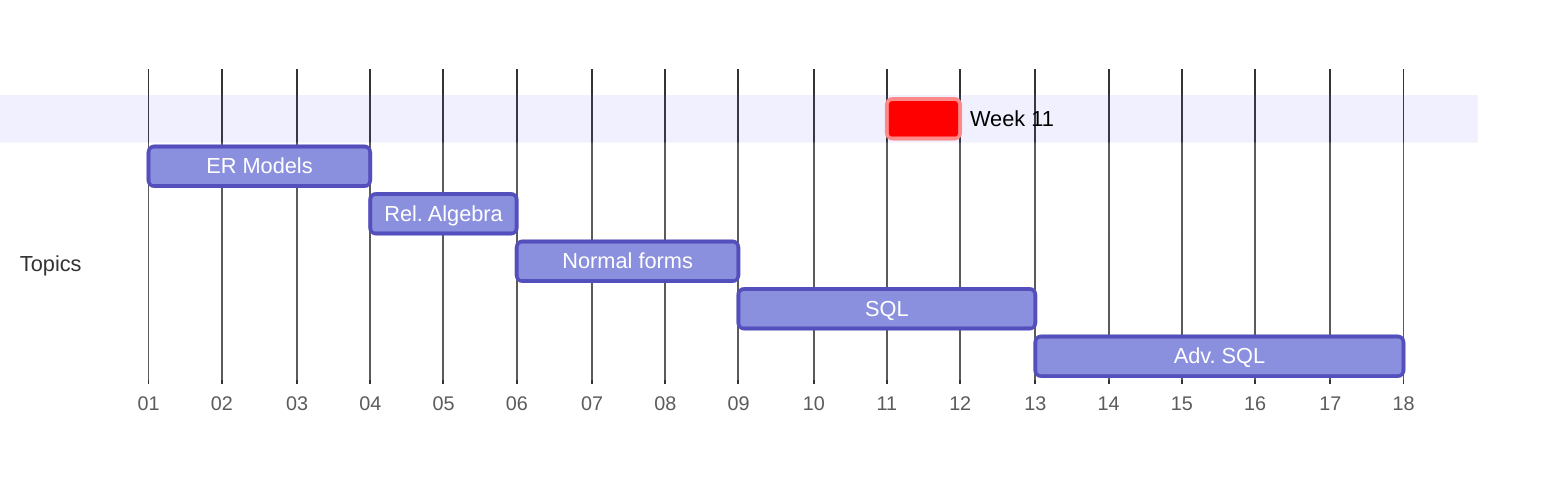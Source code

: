 gantt
    dateFormat  M/DD/YYYY
    axisFormat  %W

    section    
    Week 11 : crit, weekblock, 3/17/2024, 1w

    section Topics
    ER Models : m1, 1/7/2024, 3w
    Rel. Algebra: m4, after m1, 2w
    Normal forms: m5, after m4, 3w
    SQL : m6, after m5, 4w
    Adv. SQL: m7, after m6, 5w